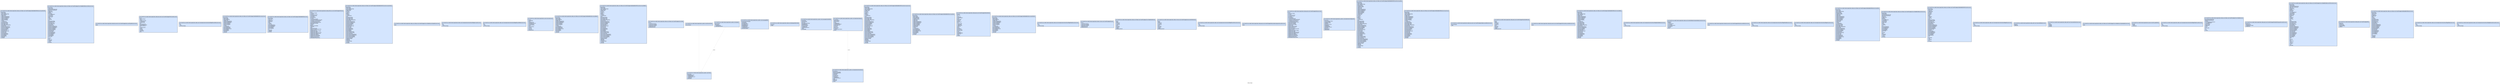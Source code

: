 digraph EntityGraph {
  compound=true;
    bgcolor="white"; 
    fontcolor="black"; fontname="Helvetica"; fontsize="10.0"; 
    ranksep="equally"; 
    label="Entity Graph"; 
    URL="http://tools.hibernate.org";
  edge [
        color="lightgrey", 
        fontcolor="black", 
        fontname="Helvetica", 
        fontsize="8.0",         
        labelangle=-25.0, 
        labeldistance=1.5
        ];
  node [
       fontcolor="black",
       fontname="Helvetica", 
       fontsize="10.0", 
       shape=record, 
       fillcolor="#D4E5FE", 
       style="solid,filled"];

  /* Node com.hack23.cia.model.internal.application.data.committee.impl.ViewRiksdagenVoteDataBallotPartySummaryMonthly */
  com_dot_hack23_dot_cia_dot_model_dot_internal_dot_application_dot_data_dot_committee_dot_impl_dot_ViewRiksdagenVoteDataBallotPartySummaryMonthly [ label = "{ com\.hack23\.cia\.model\.internal\.application\.data\.committee\.impl\.ViewRiksdagenVoteDataBallotPartySummaryMonthly| absentVotes\l abstainVotes\l approvedPercentage\l approvedTotal\l avgBornYear\l avgPercentageAbsent\l avgPercentageAbstain\l avgPercentageMale\l avgPercentageNo\l avgPercentageYes\l noVotes\l numberBallots\l partyAbsentVotes\l partyAbstainVotes\l partyAvgBornYear\l partyAvgPercentageMale\l partyNoVotes\l partyPercentageAbsent\l partyPercentageAbstain\l partyPercentageNo\l partyPercentageYes\l partyTotalVotes\l partyWonPercentage\l partyWonTotal\l partyYesVotes\l percentageAbsent\l percentageAbstain\l percentageNo\l percentageYes\l totalVotes\l yesVotes\l }", URL="com/hack23/cia/model/internal/application/data/committee/impl/ViewRiksdagenVoteDataBallotPartySummaryMonthly.html" ]
  /* Subclass edges for com.hack23.cia.model.internal.application.data.committee.impl.ViewRiksdagenVoteDataBallotPartySummaryMonthly */
  
  /* Property edges/nodes for com_dot_hack23_dot_cia_dot_model_dot_internal_dot_application_dot_data_dot_committee_dot_impl_dot_ViewRiksdagenVoteDataBallotPartySummaryMonthly */
     
     
     
     
     
     
     
     
     
     
     
     
     
     
     
     
     
     
     
     
     
     
     
     
     
     
     
     
     
     
     
  /* Node com.hack23.cia.model.internal.application.data.committee.impl.ViewRiksdagenCommitteeBallotDecisionPartySummary */
  com_dot_hack23_dot_cia_dot_model_dot_internal_dot_application_dot_data_dot_committee_dot_impl_dot_ViewRiksdagenCommitteeBallotDecisionPartySummary [ label = "{ com\.hack23\.cia\.model\.internal\.application\.data\.committee\.impl\.ViewRiksdagenCommitteeBallotDecisionPartySummary| absentVotes\l abstainVotes\l againstProposalNumber\l againstProposalParties\l approved\l avgBornYear\l ballotId\l ballotType\l committeeReport\l createdDate\l decisionType\l endNumber\l label\l noVotes\l noWinner\l org\l partyAbsentVotes\l partyAbstainVotes\l partyApproved\l partyAvgBornYear\l partyNoVotes\l partyNoWinner\l partyPercentageAbsent\l partyPercentageAbstain\l partyPercentageMale\l partyPercentageNo\l partyPercentageYes\l partyTotalVotes\l partyYesVotes\l percentageAbsent\l percentageAbstain\l percentageMale\l percentageNo\l percentageYes\l publicDate\l rm\l subTitle\l title\l totalVotes\l voteDate\l winner\l yesVotes\l }", URL="com/hack23/cia/model/internal/application/data/committee/impl/ViewRiksdagenCommitteeBallotDecisionPartySummary.html" ]
  /* Subclass edges for com.hack23.cia.model.internal.application.data.committee.impl.ViewRiksdagenCommitteeBallotDecisionPartySummary */
  
  /* Property edges/nodes for com_dot_hack23_dot_cia_dot_model_dot_internal_dot_application_dot_data_dot_committee_dot_impl_dot_ViewRiksdagenCommitteeBallotDecisionPartySummary */
     
     
     
     
     
     
     
     
     
     
     
     
     
     
     
     
     
     
     
     
     
     
     
     
     
     
     
     
     
     
     
     
     
     
     
     
     
     
     
     
     
     
  /* Node com.hack23.cia.model.internal.application.data.document.impl.ViewRiksdagenDocumentTypeDailySummary */
  com_dot_hack23_dot_cia_dot_model_dot_internal_dot_application_dot_data_dot_document_dot_impl_dot_ViewRiksdagenDocumentTypeDailySummary [ label = "{ com\.hack23\.cia\.model\.internal\.application\.data\.document\.impl\.ViewRiksdagenDocumentTypeDailySummary| total\l }", URL="com/hack23/cia/model/internal/application/data/document/impl/ViewRiksdagenDocumentTypeDailySummary.html" ]
  /* Subclass edges for com.hack23.cia.model.internal.application.data.document.impl.ViewRiksdagenDocumentTypeDailySummary */
  
  /* Property edges/nodes for com_dot_hack23_dot_cia_dot_model_dot_internal_dot_application_dot_data_dot_document_dot_impl_dot_ViewRiksdagenDocumentTypeDailySummary */
     
  /* Node com.hack23.cia.model.internal.application.data.document.impl.ViewRiksdagenPoliticianDocument */
  com_dot_hack23_dot_cia_dot_model_dot_internal_dot_application_dot_data_dot_document_dot_impl_dot_ViewRiksdagenPoliticianDocument [ label = "{ com\.hack23\.cia\.model\.internal\.application\.data\.document\.impl\.ViewRiksdagenPoliticianDocument| docId\l documentType\l label\l madePublicDate\l numberValue\l orderNumber\l org\l partyShortCode\l personReferenceId\l referenceName\l rm\l roleDescription\l status\l subTitle\l subType\l tempLabel\l title\l }", URL="com/hack23/cia/model/internal/application/data/document/impl/ViewRiksdagenPoliticianDocument.html" ]
  /* Subclass edges for com.hack23.cia.model.internal.application.data.document.impl.ViewRiksdagenPoliticianDocument */
  
  /* Property edges/nodes for com_dot_hack23_dot_cia_dot_model_dot_internal_dot_application_dot_data_dot_document_dot_impl_dot_ViewRiksdagenPoliticianDocument */
     
     
     
     
     
     
     
     
     
     
     
     
     
     
     
     
     
  /* Node com.hack23.cia.model.internal.application.data.impl.ViewApplicationActionEventPageElementDailySummary */
  com_dot_hack23_dot_cia_dot_model_dot_internal_dot_application_dot_data_dot_impl_dot_ViewApplicationActionEventPageElementDailySummary [ label = "{ com\.hack23\.cia\.model\.internal\.application\.data\.impl\.ViewApplicationActionEventPageElementDailySummary| hits\l rank\l rankPercentage\l }", URL="com/hack23/cia/model/internal/application/data/impl/ViewApplicationActionEventPageElementDailySummary.html" ]
  /* Subclass edges for com.hack23.cia.model.internal.application.data.impl.ViewApplicationActionEventPageElementDailySummary */
  
  /* Property edges/nodes for com_dot_hack23_dot_cia_dot_model_dot_internal_dot_application_dot_data_dot_impl_dot_ViewApplicationActionEventPageElementDailySummary */
     
     
     
  /* Node com.hack23.cia.model.internal.application.data.committee.impl.ViewRiksdagenVoteDataBallotSummaryAnnual */
  com_dot_hack23_dot_cia_dot_model_dot_internal_dot_application_dot_data_dot_committee_dot_impl_dot_ViewRiksdagenVoteDataBallotSummaryAnnual [ label = "{ com\.hack23\.cia\.model\.internal\.application\.data\.committee\.impl\.ViewRiksdagenVoteDataBallotSummaryAnnual| absentVotes\l abstainVotes\l approvedBallots\l avgBornYear\l avgPercentageAbsent\l avgPercentageAbstain\l avgPercentageMale\l avgPercentageNo\l avgPercentageYes\l noVotes\l numberBallots\l percentageAbsent\l percentageAbstain\l percentageApproved\l percentageNo\l percentageYes\l totalVotes\l yesVotes\l }", URL="com/hack23/cia/model/internal/application/data/committee/impl/ViewRiksdagenVoteDataBallotSummaryAnnual.html" ]
  /* Subclass edges for com.hack23.cia.model.internal.application.data.committee.impl.ViewRiksdagenVoteDataBallotSummaryAnnual */
  
  /* Property edges/nodes for com_dot_hack23_dot_cia_dot_model_dot_internal_dot_application_dot_data_dot_committee_dot_impl_dot_ViewRiksdagenVoteDataBallotSummaryAnnual */
     
     
     
     
     
     
     
     
     
     
     
     
     
     
     
     
     
     
  /* Node com.hack23.cia.model.internal.application.data.committee.impl.ViewRiksdagenVoteDataBallotSummary */
  com_dot_hack23_dot_cia_dot_model_dot_internal_dot_application_dot_data_dot_committee_dot_impl_dot_ViewRiksdagenVoteDataBallotSummary [ label = "{ com\.hack23\.cia\.model\.internal\.application\.data\.committee\.impl\.ViewRiksdagenVoteDataBallotSummary| absentVotes\l abstainVotes\l approved\l avgBornYear\l ballotType\l label\l noVotes\l noWinner\l percentageAbsent\l percentageAbstain\l percentageMale\l percentageNo\l percentageYes\l rm\l totalVotes\l voteDate\l yesVotes\l }", URL="com/hack23/cia/model/internal/application/data/committee/impl/ViewRiksdagenVoteDataBallotSummary.html" ]
  /* Subclass edges for com.hack23.cia.model.internal.application.data.committee.impl.ViewRiksdagenVoteDataBallotSummary */
  
  /* Property edges/nodes for com_dot_hack23_dot_cia_dot_model_dot_internal_dot_application_dot_data_dot_committee_dot_impl_dot_ViewRiksdagenVoteDataBallotSummary */
     
     
     
     
     
     
     
     
     
     
     
     
     
     
     
     
     
  /* Node com.hack23.cia.model.internal.application.data.politician.impl.ViewRiksdagenPolitician */
  com_dot_hack23_dot_cia_dot_model_dot_internal_dot_application_dot_data_dot_politician_dot_impl_dot_ViewRiksdagenPolitician [ label = "{ com\.hack23\.cia\.model\.internal\.application\.data\.politician\.impl\.ViewRiksdagenPolitician| active\l activeCommittee\l activeEu\l activeGovernment\l activeParliament\l activeParty\l activeSpeaker\l bornYear\l currentAssignments\l currentCommitteeAssignments\l currentMinistryAssignments\l currentPartyAssignments\l currentSpeakerAssignments\l firstAssignmentDate\l firstName\l gender\l lastAssignmentDate\l lastName\l party\l totalAssignments\l totalCommitteeAssignments\l totalDaysServed\l totalDaysServedCommittee\l totalDaysServedEu\l totalDaysServedGovernment\l totalDaysServedParliament\l totalDaysServedParty\l totalDaysServedSpeaker\l totalMinistryAssignments\l totalPartyAssignments\l totalSpeakerAssignments\l }", URL="com/hack23/cia/model/internal/application/data/politician/impl/ViewRiksdagenPolitician.html" ]
  /* Subclass edges for com.hack23.cia.model.internal.application.data.politician.impl.ViewRiksdagenPolitician */
  
  /* Property edges/nodes for com_dot_hack23_dot_cia_dot_model_dot_internal_dot_application_dot_data_dot_politician_dot_impl_dot_ViewRiksdagenPolitician */
     
     
     
     
     
     
     
     
     
     
     
     
     
     
     
     
     
     
     
     
     
     
     
     
     
     
     
     
     
     
     
  /* Node com.hack23.cia.model.internal.application.data.committee.impl.ViewRiksdagenVoteDataBallotPoliticianSummaryMonthly */
  com_dot_hack23_dot_cia_dot_model_dot_internal_dot_application_dot_data_dot_committee_dot_impl_dot_ViewRiksdagenVoteDataBallotPoliticianSummaryMonthly [ label = "{ com\.hack23\.cia\.model\.internal\.application\.data\.committee\.impl\.ViewRiksdagenVoteDataBallotPoliticianSummaryMonthly| absentVotes\l abstainVotes\l approvedPercentage\l approvedTotal\l avgBornYear\l bornYear\l firstName\l gender\l lastName\l noVotes\l numberBallots\l party\l partyAbsentVotes\l partyAbstainVotes\l partyAvgBornYear\l partyAvgPercentageMale\l partyNoVotes\l partyPercentageAbsent\l partyPercentageAbstain\l partyPercentageNo\l partyPercentageYes\l partyTotalVotes\l partyWonPercentage\l partyWonTotal\l partyYesVotes\l percentageAbsent\l percentageAbstain\l percentageNo\l percentageYes\l politicianAbsentVotes\l politicianAbstainVotes\l politicianNoVotes\l politicianPercentageAbsent\l politicianPercentageAbstain\l politicianPercentageNo\l politicianPercentageYes\l politicianYesVotes\l rebelPercentage\l rebelTotal\l totalVotes\l wonPercentage\l wonTotal\l yesVotes\l }", URL="com/hack23/cia/model/internal/application/data/committee/impl/ViewRiksdagenVoteDataBallotPoliticianSummaryMonthly.html" ]
  /* Subclass edges for com.hack23.cia.model.internal.application.data.committee.impl.ViewRiksdagenVoteDataBallotPoliticianSummaryMonthly */
  
  /* Property edges/nodes for com_dot_hack23_dot_cia_dot_model_dot_internal_dot_application_dot_data_dot_committee_dot_impl_dot_ViewRiksdagenVoteDataBallotPoliticianSummaryMonthly */
     
     
     
     
     
     
     
     
     
     
     
     
     
     
     
     
     
     
     
     
     
     
     
     
     
     
     
     
     
     
     
     
     
     
     
     
     
     
     
     
     
     
     
  /* Node com.hack23.cia.model.internal.application.data.committee.impl.ViewRiksdagenCommitteeDecisionTypeDailySummary */
  com_dot_hack23_dot_cia_dot_model_dot_internal_dot_application_dot_data_dot_committee_dot_impl_dot_ViewRiksdagenCommitteeDecisionTypeDailySummary [ label = "{ com\.hack23\.cia\.model\.internal\.application\.data\.committee\.impl\.ViewRiksdagenCommitteeDecisionTypeDailySummary| total\l }", URL="com/hack23/cia/model/internal/application/data/committee/impl/ViewRiksdagenCommitteeDecisionTypeDailySummary.html" ]
  /* Subclass edges for com.hack23.cia.model.internal.application.data.committee.impl.ViewRiksdagenCommitteeDecisionTypeDailySummary */
  
  /* Property edges/nodes for com_dot_hack23_dot_cia_dot_model_dot_internal_dot_application_dot_data_dot_committee_dot_impl_dot_ViewRiksdagenCommitteeDecisionTypeDailySummary */
     
  /* Node com.hack23.cia.model.internal.application.data.impl.ViewApplicationActionEventPageAnnualSummary */
  com_dot_hack23_dot_cia_dot_model_dot_internal_dot_application_dot_data_dot_impl_dot_ViewApplicationActionEventPageAnnualSummary [ label = "{ com\.hack23\.cia\.model\.internal\.application\.data\.impl\.ViewApplicationActionEventPageAnnualSummary| hits\l rank\l rankPercentage\l }", URL="com/hack23/cia/model/internal/application/data/impl/ViewApplicationActionEventPageAnnualSummary.html" ]
  /* Subclass edges for com.hack23.cia.model.internal.application.data.impl.ViewApplicationActionEventPageAnnualSummary */
  
  /* Property edges/nodes for com_dot_hack23_dot_cia_dot_model_dot_internal_dot_application_dot_data_dot_impl_dot_ViewApplicationActionEventPageAnnualSummary */
     
     
     
  /* Node com.hack23.cia.model.internal.application.data.impl.ViewApplicationActionEventPageElementWeeklySummary */
  com_dot_hack23_dot_cia_dot_model_dot_internal_dot_application_dot_data_dot_impl_dot_ViewApplicationActionEventPageElementWeeklySummary [ label = "{ com\.hack23\.cia\.model\.internal\.application\.data\.impl\.ViewApplicationActionEventPageElementWeeklySummary| hits\l rank\l rankPercentage\l }", URL="com/hack23/cia/model/internal/application/data/impl/ViewApplicationActionEventPageElementWeeklySummary.html" ]
  /* Subclass edges for com.hack23.cia.model.internal.application.data.impl.ViewApplicationActionEventPageElementWeeklySummary */
  
  /* Property edges/nodes for com_dot_hack23_dot_cia_dot_model_dot_internal_dot_application_dot_data_dot_impl_dot_ViewApplicationActionEventPageElementWeeklySummary */
     
     
     
  /* Node com.hack23.cia.model.internal.application.user.impl.UserAccount */
  com_dot_hack23_dot_cia_dot_model_dot_internal_dot_application_dot_user_dot_impl_dot_UserAccount [ label = "{ com\.hack23\.cia\.model\.internal\.application\.user\.impl\.UserAccount| country\l createdDate\l email\l modelObjectId\l modelObjectVersion\l numberOfVisits\l userEmailStatus\l userId\l userLockStatus\l userRole\l userType\l username\l userpassword\l }", URL="com/hack23/cia/model/internal/application/user/impl/UserAccount.html" ]
  /* Subclass edges for com.hack23.cia.model.internal.application.user.impl.UserAccount */
  
  /* Property edges/nodes for com_dot_hack23_dot_cia_dot_model_dot_internal_dot_application_dot_user_dot_impl_dot_UserAccount */
     
     
     
     
     
     
     
     
     
     
     
     
     
     
  /* Node com.hack23.cia.model.internal.application.data.committee.impl.ViewRiksdagenVoteDataBallotSummaryWeekly */
  com_dot_hack23_dot_cia_dot_model_dot_internal_dot_application_dot_data_dot_committee_dot_impl_dot_ViewRiksdagenVoteDataBallotSummaryWeekly [ label = "{ com\.hack23\.cia\.model\.internal\.application\.data\.committee\.impl\.ViewRiksdagenVoteDataBallotSummaryWeekly| absentVotes\l abstainVotes\l approvedBallots\l avgBornYear\l avgPercentageAbsent\l avgPercentageAbstain\l avgPercentageMale\l avgPercentageNo\l avgPercentageYes\l noVotes\l numberBallots\l percentageAbsent\l percentageAbstain\l percentageApproved\l percentageNo\l percentageYes\l totalVotes\l yesVotes\l }", URL="com/hack23/cia/model/internal/application/data/committee/impl/ViewRiksdagenVoteDataBallotSummaryWeekly.html" ]
  /* Subclass edges for com.hack23.cia.model.internal.application.data.committee.impl.ViewRiksdagenVoteDataBallotSummaryWeekly */
  
  /* Property edges/nodes for com_dot_hack23_dot_cia_dot_model_dot_internal_dot_application_dot_data_dot_committee_dot_impl_dot_ViewRiksdagenVoteDataBallotSummaryWeekly */
     
     
     
     
     
     
     
     
     
     
     
     
     
     
     
     
     
     
  /* Node com.hack23.cia.model.internal.application.data.committee.impl.ViewRiksdagenVoteDataBallotPoliticianSummaryWeekly */
  com_dot_hack23_dot_cia_dot_model_dot_internal_dot_application_dot_data_dot_committee_dot_impl_dot_ViewRiksdagenVoteDataBallotPoliticianSummaryWeekly [ label = "{ com\.hack23\.cia\.model\.internal\.application\.data\.committee\.impl\.ViewRiksdagenVoteDataBallotPoliticianSummaryWeekly| absentVotes\l abstainVotes\l approvedPercentage\l approvedTotal\l avgBornYear\l bornYear\l firstName\l gender\l lastName\l noVotes\l numberBallots\l party\l partyAbsentVotes\l partyAbstainVotes\l partyAvgBornYear\l partyAvgPercentageMale\l partyNoVotes\l partyPercentageAbsent\l partyPercentageAbstain\l partyPercentageNo\l partyPercentageYes\l partyTotalVotes\l partyWonPercentage\l partyWonTotal\l partyYesVotes\l percentageAbsent\l percentageAbstain\l percentageNo\l percentageYes\l politicianAbsentVotes\l politicianAbstainVotes\l politicianNoVotes\l politicianPercentageAbsent\l politicianPercentageAbstain\l politicianPercentageNo\l politicianPercentageYes\l politicianYesVotes\l rebelPercentage\l rebelTotal\l totalVotes\l wonPercentage\l wonTotal\l yesVotes\l }", URL="com/hack23/cia/model/internal/application/data/committee/impl/ViewRiksdagenVoteDataBallotPoliticianSummaryWeekly.html" ]
  /* Subclass edges for com.hack23.cia.model.internal.application.data.committee.impl.ViewRiksdagenVoteDataBallotPoliticianSummaryWeekly */
  
  /* Property edges/nodes for com_dot_hack23_dot_cia_dot_model_dot_internal_dot_application_dot_data_dot_committee_dot_impl_dot_ViewRiksdagenVoteDataBallotPoliticianSummaryWeekly */
     
     
     
     
     
     
     
     
     
     
     
     
     
     
     
     
     
     
     
     
     
     
     
     
     
     
     
     
     
     
     
     
     
     
     
     
     
     
     
     
     
     
     
  /* Node com.hack23.cia.model.internal.application.data.committee.impl.ViewRiksdagenCommittee */
  com_dot_hack23_dot_cia_dot_model_dot_internal_dot_application_dot_data_dot_committee_dot_impl_dot_ViewRiksdagenCommittee [ label = "{ com\.hack23\.cia\.model\.internal\.application\.data\.committee\.impl\.ViewRiksdagenCommittee| active\l currentMemberSize\l firstAssignmentDate\l lastAssignmentDate\l totalAssignments\l totalDaysServed\l }", URL="com/hack23/cia/model/internal/application/data/committee/impl/ViewRiksdagenCommittee.html" ]
  /* Subclass edges for com.hack23.cia.model.internal.application.data.committee.impl.ViewRiksdagenCommittee */
  
  /* Property edges/nodes for com_dot_hack23_dot_cia_dot_model_dot_internal_dot_application_dot_data_dot_committee_dot_impl_dot_ViewRiksdagenCommittee */
     
     
     
     
     
     
  /* Node com.hack23.cia.model.internal.application.system.impl.DomainPortal */
  com_dot_hack23_dot_cia_dot_model_dot_internal_dot_application_dot_system_dot_impl_dot_DomainPortal [ label = "{ com\.hack23\.cia\.model\.internal\.application\.system\.impl\.DomainPortal| domainName\l }", URL="com/hack23/cia/model/internal/application/system/impl/DomainPortal.html" ]
  /* Subclass edges for com.hack23.cia.model.internal.application.system.impl.DomainPortal */
  
  /* Property edges/nodes for com_dot_hack23_dot_cia_dot_model_dot_internal_dot_application_dot_system_dot_impl_dot_DomainPortal */
     
  /* Node com.hack23.cia.model.internal.application.system.impl.LanguageData */
  com_dot_hack23_dot_cia_dot_model_dot_internal_dot_application_dot_system_dot_impl_dot_LanguageData [ label = "{ com\.hack23\.cia\.model\.internal\.application\.system\.impl\.LanguageData| autoTranslationEnabled\l createdDate\l languageCode\l languageEnabled\l languageName\l lastModifiedDate\l modelObjectId\l modelObjectVersion\l translationStatus\l }", URL="com/hack23/cia/model/internal/application/system/impl/LanguageData.html" ]
  /* Subclass edges for com.hack23.cia.model.internal.application.system.impl.LanguageData */
  
  /* Property edges/nodes for com_dot_hack23_dot_cia_dot_model_dot_internal_dot_application_dot_system_dot_impl_dot_LanguageData */
     
     
     
     
     
     
     
     
     
  /* Node com.hack23.cia.model.internal.application.data.impl.DataAgentWorkOrder */
  com_dot_hack23_dot_cia_dot_model_dot_internal_dot_application_dot_data_dot_impl_dot_DataAgentWorkOrder [ label = "{ com\.hack23\.cia\.model\.internal\.application\.data\.impl\.DataAgentWorkOrder| operation\l target\l }", URL="com/hack23/cia/model/internal/application/data/impl/DataAgentWorkOrder.html" ]
  /* Subclass edges for com.hack23.cia.model.internal.application.data.impl.DataAgentWorkOrder */
  
  /* Property edges/nodes for com_dot_hack23_dot_cia_dot_model_dot_internal_dot_application_dot_data_dot_impl_dot_DataAgentWorkOrder */
     
     
  /* Node com.hack23.cia.model.internal.application.system.impl.LanguageContentData */
  com_dot_hack23_dot_cia_dot_model_dot_internal_dot_application_dot_system_dot_impl_dot_LanguageContentData [ label = "{ com\.hack23\.cia\.model\.internal\.application\.system\.impl\.LanguageContentData| createdDate\l fromLanguage\l keyGroup\l languageContentType\l languageValue\l lastModifiedDate\l locationContext\l modelObjectId\l modelObjectVersion\l refKey\l toLanguage\l }", URL="com/hack23/cia/model/internal/application/system/impl/LanguageContentData.html" ]
  /* Subclass edges for com.hack23.cia.model.internal.application.system.impl.LanguageContentData */
  
  /* Property edges/nodes for com_dot_hack23_dot_cia_dot_model_dot_internal_dot_application_dot_system_dot_impl_dot_LanguageContentData */
     
     
     
     
     
     
     
     
     
     
     
  /* Node com.hack23.cia.model.internal.application.system.impl.ApplicationActionEvent */
  com_dot_hack23_dot_cia_dot_model_dot_internal_dot_application_dot_system_dot_impl_dot_ApplicationActionEvent [ label = "{ com\.hack23\.cia\.model\.internal\.application\.system\.impl\.ApplicationActionEvent| actionName\l applicationMessage\l applicationOperation\l createdDate\l elementId\l errorMessage\l eventGroup\l modelObjectId\l modelObjectVersion\l page\l pageMode\l sessionId\l userId\l }", URL="com/hack23/cia/model/internal/application/system/impl/ApplicationActionEvent.html" ]
  /* Subclass edges for com.hack23.cia.model.internal.application.system.impl.ApplicationActionEvent */
  
  /* Property edges/nodes for com_dot_hack23_dot_cia_dot_model_dot_internal_dot_application_dot_system_dot_impl_dot_ApplicationActionEvent */
     
     
     
     
     
     
     
     
     
     
     
     
     
  /* Node com.hack23.cia.model.internal.application.data.committee.impl.ViewRiksdagenVoteDataBallotPoliticianSummaryAnnual */
  com_dot_hack23_dot_cia_dot_model_dot_internal_dot_application_dot_data_dot_committee_dot_impl_dot_ViewRiksdagenVoteDataBallotPoliticianSummaryAnnual [ label = "{ com\.hack23\.cia\.model\.internal\.application\.data\.committee\.impl\.ViewRiksdagenVoteDataBallotPoliticianSummaryAnnual| absentVotes\l abstainVotes\l approvedPercentage\l approvedTotal\l avgBornYear\l bornYear\l firstName\l gender\l lastName\l noVotes\l numberBallots\l party\l partyAbsentVotes\l partyAbstainVotes\l partyAvgBornYear\l partyAvgPercentageMale\l partyNoVotes\l partyPercentageAbsent\l partyPercentageAbstain\l partyPercentageNo\l partyPercentageYes\l partyTotalVotes\l partyWonPercentage\l partyWonTotal\l partyYesVotes\l percentageAbsent\l percentageAbstain\l percentageNo\l percentageYes\l politicianAbsentVotes\l politicianAbstainVotes\l politicianNoVotes\l politicianPercentageAbsent\l politicianPercentageAbstain\l politicianPercentageNo\l politicianPercentageYes\l politicianYesVotes\l rebelPercentage\l rebelTotal\l totalVotes\l wonPercentage\l wonTotal\l yesVotes\l }", URL="com/hack23/cia/model/internal/application/data/committee/impl/ViewRiksdagenVoteDataBallotPoliticianSummaryAnnual.html" ]
  /* Subclass edges for com.hack23.cia.model.internal.application.data.committee.impl.ViewRiksdagenVoteDataBallotPoliticianSummaryAnnual */
  
  /* Property edges/nodes for com_dot_hack23_dot_cia_dot_model_dot_internal_dot_application_dot_data_dot_committee_dot_impl_dot_ViewRiksdagenVoteDataBallotPoliticianSummaryAnnual */
     
     
     
     
     
     
     
     
     
     
     
     
     
     
     
     
     
     
     
     
     
     
     
     
     
     
     
     
     
     
     
     
     
     
     
     
     
     
     
     
     
     
     
  /* Node com.hack23.cia.model.internal.application.data.committee.impl.ViewRiksdagenVoteDataBallotSummaryDaily */
  com_dot_hack23_dot_cia_dot_model_dot_internal_dot_application_dot_data_dot_committee_dot_impl_dot_ViewRiksdagenVoteDataBallotSummaryDaily [ label = "{ com\.hack23\.cia\.model\.internal\.application\.data\.committee\.impl\.ViewRiksdagenVoteDataBallotSummaryDaily| absentVotes\l abstainVotes\l approvedBallots\l avgAbsentVotes\l avgAbstainVotes\l avgBornYear\l avgNoVotes\l avgPercentageAbsent\l avgPercentageAbstain\l avgPercentageMale\l avgPercentageNo\l avgPercentageYes\l avgTotalVotes\l avgYesVotes\l noVotes\l numberBallots\l percentageAbsent\l percentageAbstain\l percentageApproved\l percentageNo\l percentageYes\l totalVotes\l yesVotes\l }", URL="com/hack23/cia/model/internal/application/data/committee/impl/ViewRiksdagenVoteDataBallotSummaryDaily.html" ]
  /* Subclass edges for com.hack23.cia.model.internal.application.data.committee.impl.ViewRiksdagenVoteDataBallotSummaryDaily */
  
  /* Property edges/nodes for com_dot_hack23_dot_cia_dot_model_dot_internal_dot_application_dot_data_dot_committee_dot_impl_dot_ViewRiksdagenVoteDataBallotSummaryDaily */
     
     
     
     
     
     
     
     
     
     
     
     
     
     
     
     
     
     
     
     
     
     
     
  /* Node com.hack23.cia.model.internal.application.data.party.impl.ViewRiksdagenPartyMember */
  com_dot_hack23_dot_cia_dot_model_dot_internal_dot_application_dot_data_dot_party_dot_impl_dot_ViewRiksdagenPartyMember [ label = "{ com\.hack23\.cia\.model\.internal\.application\.data\.party\.impl\.ViewRiksdagenPartyMember| address\l bornYear\l city\l coAddress\l electionRegion\l email\l faxNumber\l firstName\l gender\l hangarGuid\l hjid\l imageUrl192\l imageUrl80\l imageUrlMax\l lastName\l party\l partyId\l partyName\l personUrlXml\l phoneNumber\l place\l postCode\l registeredDate\l shortCode\l status\l website\l }", URL="com/hack23/cia/model/internal/application/data/party/impl/ViewRiksdagenPartyMember.html" ]
  /* Subclass edges for com.hack23.cia.model.internal.application.data.party.impl.ViewRiksdagenPartyMember */
  
  /* Property edges/nodes for com_dot_hack23_dot_cia_dot_model_dot_internal_dot_application_dot_data_dot_party_dot_impl_dot_ViewRiksdagenPartyMember */
     
     
     
     
     
     
     
     
     
     
     
     
     
     
     
     
     
     
     
     
     
     
     
     
     
     
  /* Node com.hack23.cia.model.internal.application.data.committee.impl.ViewRiksdagenVoteDataBallotSummaryMonthly */
  com_dot_hack23_dot_cia_dot_model_dot_internal_dot_application_dot_data_dot_committee_dot_impl_dot_ViewRiksdagenVoteDataBallotSummaryMonthly [ label = "{ com\.hack23\.cia\.model\.internal\.application\.data\.committee\.impl\.ViewRiksdagenVoteDataBallotSummaryMonthly| absentVotes\l abstainVotes\l approvedBallots\l avgBornYear\l avgPercentageAbsent\l avgPercentageAbstain\l avgPercentageMale\l avgPercentageNo\l avgPercentageYes\l noVotes\l numberBallots\l percentageAbsent\l percentageAbstain\l percentageApproved\l percentageNo\l percentageYes\l totalVotes\l yesVotes\l }", URL="com/hack23/cia/model/internal/application/data/committee/impl/ViewRiksdagenVoteDataBallotSummaryMonthly.html" ]
  /* Subclass edges for com.hack23.cia.model.internal.application.data.committee.impl.ViewRiksdagenVoteDataBallotSummaryMonthly */
  
  /* Property edges/nodes for com_dot_hack23_dot_cia_dot_model_dot_internal_dot_application_dot_data_dot_committee_dot_impl_dot_ViewRiksdagenVoteDataBallotSummaryMonthly */
     
     
     
     
     
     
     
     
     
     
     
     
     
     
     
     
     
     
  /* Node com.hack23.cia.model.internal.application.data.impl.ViewApplicationActionEventPageModeHourlySummary */
  com_dot_hack23_dot_cia_dot_model_dot_internal_dot_application_dot_data_dot_impl_dot_ViewApplicationActionEventPageModeHourlySummary [ label = "{ com\.hack23\.cia\.model\.internal\.application\.data\.impl\.ViewApplicationActionEventPageModeHourlySummary| hits\l rank\l rankPercentage\l }", URL="com/hack23/cia/model/internal/application/data/impl/ViewApplicationActionEventPageModeHourlySummary.html" ]
  /* Subclass edges for com.hack23.cia.model.internal.application.data.impl.ViewApplicationActionEventPageModeHourlySummary */
  
  /* Property edges/nodes for com_dot_hack23_dot_cia_dot_model_dot_internal_dot_application_dot_data_dot_impl_dot_ViewApplicationActionEventPageModeHourlySummary */
     
     
     
  /* Node com.hack23.cia.model.internal.application.data.ministry.impl.ViewRiksdagenMinistry */
  com_dot_hack23_dot_cia_dot_model_dot_internal_dot_application_dot_data_dot_ministry_dot_impl_dot_ViewRiksdagenMinistry [ label = "{ com\.hack23\.cia\.model\.internal\.application\.data\.ministry\.impl\.ViewRiksdagenMinistry| active\l currentMemberSize\l firstAssignmentDate\l lastAssignmentDate\l totalAssignments\l totalDaysServed\l }", URL="com/hack23/cia/model/internal/application/data/ministry/impl/ViewRiksdagenMinistry.html" ]
  /* Subclass edges for com.hack23.cia.model.internal.application.data.ministry.impl.ViewRiksdagenMinistry */
  
  /* Property edges/nodes for com_dot_hack23_dot_cia_dot_model_dot_internal_dot_application_dot_data_dot_ministry_dot_impl_dot_ViewRiksdagenMinistry */
     
     
     
     
     
     
  /* Node com.hack23.cia.model.internal.application.system.impl.Agency */
  com_dot_hack23_dot_cia_dot_model_dot_internal_dot_application_dot_system_dot_impl_dot_Agency [ label = "{ com\.hack23\.cia\.model\.internal\.application\.system\.impl\.Agency| agencyName\l description\l modelObjectId\l modelObjectVersion\l }", URL="com/hack23/cia/model/internal/application/system/impl/Agency.html" ]
  /* Subclass edges for com.hack23.cia.model.internal.application.system.impl.Agency */
  
  /* Property edges/nodes for com_dot_hack23_dot_cia_dot_model_dot_internal_dot_application_dot_system_dot_impl_dot_Agency */
     
     
     
     
     com_dot_hack23_dot_cia_dot_model_dot_internal_dot_application_dot_system_dot_impl_dot_Agency -> com_dot_hack23_dot_cia_dot_model_dot_internal_dot_application_dot_system_dot_impl_dot_Portal [ 
        label="portals" 
        ]
     
  /* Node com.hack23.cia.model.internal.application.data.committee.impl.ViewRiksdagenCommitteeRoleMember */
  com_dot_hack23_dot_cia_dot_model_dot_internal_dot_application_dot_data_dot_committee_dot_impl_dot_ViewRiksdagenCommitteeRoleMember [ label = "{ com\.hack23\.cia\.model\.internal\.application\.data\.committee\.impl\.ViewRiksdagenCommitteeRoleMember| active\l detail\l firstName\l fromDate\l lastName\l party\l personId\l roleCode\l toDate\l totalDaysServed\l }", URL="com/hack23/cia/model/internal/application/data/committee/impl/ViewRiksdagenCommitteeRoleMember.html" ]
  /* Subclass edges for com.hack23.cia.model.internal.application.data.committee.impl.ViewRiksdagenCommitteeRoleMember */
  
  /* Property edges/nodes for com_dot_hack23_dot_cia_dot_model_dot_internal_dot_application_dot_data_dot_committee_dot_impl_dot_ViewRiksdagenCommitteeRoleMember */
     
     
     
     
     
     
     
     
     
     
  /* Node com.hack23.cia.model.internal.application.data.ministry.impl.ViewRiksdagenGovermentRoleMember */
  com_dot_hack23_dot_cia_dot_model_dot_internal_dot_application_dot_data_dot_ministry_dot_impl_dot_ViewRiksdagenGovermentRoleMember [ label = "{ com\.hack23\.cia\.model\.internal\.application\.data\.ministry\.impl\.ViewRiksdagenGovermentRoleMember| active\l detail\l firstName\l fromDate\l lastName\l party\l personId\l roleCode\l toDate\l totalDaysServed\l }", URL="com/hack23/cia/model/internal/application/data/ministry/impl/ViewRiksdagenGovermentRoleMember.html" ]
  /* Subclass edges for com.hack23.cia.model.internal.application.data.ministry.impl.ViewRiksdagenGovermentRoleMember */
  
  /* Property edges/nodes for com_dot_hack23_dot_cia_dot_model_dot_internal_dot_application_dot_data_dot_ministry_dot_impl_dot_ViewRiksdagenGovermentRoleMember */
     
     
     
     
     
     
     
     
     
     
  /* Node com.hack23.cia.model.internal.application.data.impl.ViewApplicationActionEventPageElementHourlySummary */
  com_dot_hack23_dot_cia_dot_model_dot_internal_dot_application_dot_data_dot_impl_dot_ViewApplicationActionEventPageElementHourlySummary [ label = "{ com\.hack23\.cia\.model\.internal\.application\.data\.impl\.ViewApplicationActionEventPageElementHourlySummary| hits\l rank\l rankPercentage\l }", URL="com/hack23/cia/model/internal/application/data/impl/ViewApplicationActionEventPageElementHourlySummary.html" ]
  /* Subclass edges for com.hack23.cia.model.internal.application.data.impl.ViewApplicationActionEventPageElementHourlySummary */
  
  /* Property edges/nodes for com_dot_hack23_dot_cia_dot_model_dot_internal_dot_application_dot_data_dot_impl_dot_ViewApplicationActionEventPageElementHourlySummary */
     
     
     
  /* Node com.hack23.cia.model.internal.application.data.party.impl.ViewRiksdagenPartyCoalationAgainstAnnualSummary */
  com_dot_hack23_dot_cia_dot_model_dot_internal_dot_application_dot_data_dot_party_dot_impl_dot_ViewRiksdagenPartyCoalationAgainstAnnualSummary [ label = "{ com\.hack23\.cia\.model\.internal\.application\.data\.party\.impl\.ViewRiksdagenPartyCoalationAgainstAnnualSummary| total\l }", URL="com/hack23/cia/model/internal/application/data/party/impl/ViewRiksdagenPartyCoalationAgainstAnnualSummary.html" ]
  /* Subclass edges for com.hack23.cia.model.internal.application.data.party.impl.ViewRiksdagenPartyCoalationAgainstAnnualSummary */
  
  /* Property edges/nodes for com_dot_hack23_dot_cia_dot_model_dot_internal_dot_application_dot_data_dot_party_dot_impl_dot_ViewRiksdagenPartyCoalationAgainstAnnualSummary */
     
  /* Node com.hack23.cia.model.internal.application.system.impl.Portal */
  com_dot_hack23_dot_cia_dot_model_dot_internal_dot_application_dot_system_dot_impl_dot_Portal [ label = "{ com\.hack23\.cia\.model\.internal\.application\.system\.impl\.Portal| description\l googleMapApiKey\l modelObjectId\l modelObjectVersion\l portalName\l portalType\l }", URL="com/hack23/cia/model/internal/application/system/impl/Portal.html" ]
  /* Subclass edges for com.hack23.cia.model.internal.application.system.impl.Portal */
     com_dot_hack23_dot_cia_dot_model_dot_internal_dot_application_dot_system_dot_impl_dot_DomainPortal -> com_dot_hack23_dot_cia_dot_model_dot_internal_dot_application_dot_system_dot_impl_dot_Portal  [ weight="10", arrowhead="onormal"  ]
  
  /* Property edges/nodes for com_dot_hack23_dot_cia_dot_model_dot_internal_dot_application_dot_system_dot_impl_dot_Portal */
     
     
     
     
     
     
  /* Node com.hack23.cia.model.internal.application.data.party.impl.ViewRiksdagenPartySummary */
  com_dot_hack23_dot_cia_dot_model_dot_internal_dot_application_dot_data_dot_party_dot_impl_dot_ViewRiksdagenPartySummary [ label = "{ com\.hack23\.cia\.model\.internal\.application\.data\.party\.impl\.ViewRiksdagenPartySummary| active\l activeCommittee\l activeEu\l activeGovernment\l activeParliament\l activeParty\l activeSpeaker\l currentAssignments\l currentCommitteeAssignments\l currentMinistryAssignments\l currentPartyAssignments\l currentSpeakerAssignments\l firstAssignmentDate\l lastAssignmentDate\l totalActiveCommittee\l totalActiveEu\l totalActiveGovernment\l totalActiveParliament\l totalAssignments\l totalCommitteeAssignments\l totalDaysServed\l totalDaysServedCommittee\l totalDaysServedEu\l totalDaysServedGovernment\l totalDaysServedParliament\l totalDaysServedParty\l totalDaysServedSpeaker\l totalMinistryAssignments\l totalPartyAssignments\l totalSpeakerAssignments\l }", URL="com/hack23/cia/model/internal/application/data/party/impl/ViewRiksdagenPartySummary.html" ]
  /* Subclass edges for com.hack23.cia.model.internal.application.data.party.impl.ViewRiksdagenPartySummary */
  
  /* Property edges/nodes for com_dot_hack23_dot_cia_dot_model_dot_internal_dot_application_dot_data_dot_party_dot_impl_dot_ViewRiksdagenPartySummary */
     
     
     
     
     
     
     
     
     
     
     
     
     
     
     
     
     
     
     
     
     
     
     
     
     
     
     
     
     
     
  /* Node com.hack23.cia.model.internal.application.system.impl.ApplicationConfiguration */
  com_dot_hack23_dot_cia_dot_model_dot_internal_dot_application_dot_system_dot_impl_dot_ApplicationConfiguration [ label = "{ com\.hack23\.cia\.model\.internal\.application\.system\.impl\.ApplicationConfiguration| component\l componentDescription\l componentTitle\l configDescription\l configTitle\l configurationGroup\l createdDate\l modelObjectId\l modelObjectVersion\l propertyId\l propertyValue\l updatedDate\l }", URL="com/hack23/cia/model/internal/application/system/impl/ApplicationConfiguration.html" ]
  /* Subclass edges for com.hack23.cia.model.internal.application.system.impl.ApplicationConfiguration */
  
  /* Property edges/nodes for com_dot_hack23_dot_cia_dot_model_dot_internal_dot_application_dot_system_dot_impl_dot_ApplicationConfiguration */
     
     
     
     
     
     
     
     
     
     
     
     
  /* Node com.hack23.cia.model.internal.application.data.committee.impl.ViewRiksdagenVoteDataBallotPoliticianSummaryDaily */
  com_dot_hack23_dot_cia_dot_model_dot_internal_dot_application_dot_data_dot_committee_dot_impl_dot_ViewRiksdagenVoteDataBallotPoliticianSummaryDaily [ label = "{ com\.hack23\.cia\.model\.internal\.application\.data\.committee\.impl\.ViewRiksdagenVoteDataBallotPoliticianSummaryDaily| absentVotes\l abstainVotes\l approvedPercentage\l approvedTotal\l avgAbsentVotes\l avgAbstainVotes\l avgBornYear\l avgNoVotes\l avgPercentageAbsent\l avgPercentageAbstain\l avgPercentageMale\l avgPercentageNo\l avgPercentageYes\l avgTotalVotes\l avgYesVotes\l bornYear\l firstName\l gender\l lastName\l noVotes\l numberBallots\l party\l partyAbsentVotes\l partyAbstainVotes\l partyAvgBornYear\l partyAvgPercentageMale\l partyNoVotes\l partyPercentageAbsent\l partyPercentageAbstain\l partyPercentageNo\l partyPercentageYes\l partyTotalVotes\l partyWonPercentage\l partyWonTotal\l partyYesVotes\l percentageAbsent\l percentageAbstain\l percentageApproved\l percentageNo\l percentageYes\l politicianAbsentVotes\l politicianAbstainVotes\l politicianNoVotes\l politicianPercentageAbsent\l politicianPercentageAbstain\l politicianPercentageNo\l politicianPercentageYes\l politicianYesVotes\l rebelPercentage\l rebelTotal\l totalVotes\l wonPercentage\l wonTotal\l yesVotes\l }", URL="com/hack23/cia/model/internal/application/data/committee/impl/ViewRiksdagenVoteDataBallotPoliticianSummaryDaily.html" ]
  /* Subclass edges for com.hack23.cia.model.internal.application.data.committee.impl.ViewRiksdagenVoteDataBallotPoliticianSummaryDaily */
  
  /* Property edges/nodes for com_dot_hack23_dot_cia_dot_model_dot_internal_dot_application_dot_data_dot_committee_dot_impl_dot_ViewRiksdagenVoteDataBallotPoliticianSummaryDaily */
     
     
     
     
     
     
     
     
     
     
     
     
     
     
     
     
     
     
     
     
     
     
     
     
     
     
     
     
     
     
     
     
     
     
     
     
     
     
     
     
     
     
     
     
     
     
     
     
     
     
     
     
     
     
  /* Node com.hack23.cia.model.internal.application.data.committee.impl.ViewRiksdagenVoteDataBallotPartySummaryAnnual */
  com_dot_hack23_dot_cia_dot_model_dot_internal_dot_application_dot_data_dot_committee_dot_impl_dot_ViewRiksdagenVoteDataBallotPartySummaryAnnual [ label = "{ com\.hack23\.cia\.model\.internal\.application\.data\.committee\.impl\.ViewRiksdagenVoteDataBallotPartySummaryAnnual| absentVotes\l abstainVotes\l approvedPercentage\l approvedTotal\l avgBornYear\l avgPercentageAbsent\l avgPercentageAbstain\l avgPercentageMale\l avgPercentageNo\l avgPercentageYes\l noVotes\l numberBallots\l partyAbsentVotes\l partyAbstainVotes\l partyAvgBornYear\l partyAvgPercentageMale\l partyNoVotes\l partyPercentageAbsent\l partyPercentageAbstain\l partyPercentageNo\l partyPercentageYes\l partyTotalVotes\l partyWonPercentage\l partyWonTotal\l partyYesVotes\l percentageAbsent\l percentageAbstain\l percentageNo\l percentageYes\l totalVotes\l yesVotes\l }", URL="com/hack23/cia/model/internal/application/data/committee/impl/ViewRiksdagenVoteDataBallotPartySummaryAnnual.html" ]
  /* Subclass edges for com.hack23.cia.model.internal.application.data.committee.impl.ViewRiksdagenVoteDataBallotPartySummaryAnnual */
  
  /* Property edges/nodes for com_dot_hack23_dot_cia_dot_model_dot_internal_dot_application_dot_data_dot_committee_dot_impl_dot_ViewRiksdagenVoteDataBallotPartySummaryAnnual */
     
     
     
     
     
     
     
     
     
     
     
     
     
     
     
     
     
     
     
     
     
     
     
     
     
     
     
     
     
     
     
  /* Node com.hack23.cia.model.internal.application.data.document.impl.ViewRiksdagenOrgDocumentDailySummary */
  com_dot_hack23_dot_cia_dot_model_dot_internal_dot_application_dot_data_dot_document_dot_impl_dot_ViewRiksdagenOrgDocumentDailySummary [ label = "{ com\.hack23\.cia\.model\.internal\.application\.data\.document\.impl\.ViewRiksdagenOrgDocumentDailySummary| documentType\l total\l }", URL="com/hack23/cia/model/internal/application/data/document/impl/ViewRiksdagenOrgDocumentDailySummary.html" ]
  /* Subclass edges for com.hack23.cia.model.internal.application.data.document.impl.ViewRiksdagenOrgDocumentDailySummary */
  
  /* Property edges/nodes for com_dot_hack23_dot_cia_dot_model_dot_internal_dot_application_dot_data_dot_document_dot_impl_dot_ViewRiksdagenOrgDocumentDailySummary */
     
     
  /* Node com.hack23.cia.model.internal.application.data.party.impl.ViewRiksdagenPartyRoleMember */
  com_dot_hack23_dot_cia_dot_model_dot_internal_dot_application_dot_data_dot_party_dot_impl_dot_ViewRiksdagenPartyRoleMember [ label = "{ com\.hack23\.cia\.model\.internal\.application\.data\.party\.impl\.ViewRiksdagenPartyRoleMember| active\l detail\l firstName\l fromDate\l lastName\l party\l personId\l roleCode\l toDate\l totalDaysServed\l }", URL="com/hack23/cia/model/internal/application/data/party/impl/ViewRiksdagenPartyRoleMember.html" ]
  /* Subclass edges for com.hack23.cia.model.internal.application.data.party.impl.ViewRiksdagenPartyRoleMember */
  
  /* Property edges/nodes for com_dot_hack23_dot_cia_dot_model_dot_internal_dot_application_dot_data_dot_party_dot_impl_dot_ViewRiksdagenPartyRoleMember */
     
     
     
     
     
     
     
     
     
     
  /* Node com.hack23.cia.model.internal.application.data.document.impl.ViewRiksdagenPoliticianDocumentDailySummary */
  com_dot_hack23_dot_cia_dot_model_dot_internal_dot_application_dot_data_dot_document_dot_impl_dot_ViewRiksdagenPoliticianDocumentDailySummary [ label = "{ com\.hack23\.cia\.model\.internal\.application\.data\.document\.impl\.ViewRiksdagenPoliticianDocumentDailySummary| total\l }", URL="com/hack23/cia/model/internal/application/data/document/impl/ViewRiksdagenPoliticianDocumentDailySummary.html" ]
  /* Subclass edges for com.hack23.cia.model.internal.application.data.document.impl.ViewRiksdagenPoliticianDocumentDailySummary */
  
  /* Property edges/nodes for com_dot_hack23_dot_cia_dot_model_dot_internal_dot_application_dot_data_dot_document_dot_impl_dot_ViewRiksdagenPoliticianDocumentDailySummary */
     
  /* Node com.hack23.cia.model.internal.application.system.impl.ApplicationSession */
  com_dot_hack23_dot_cia_dot_model_dot_internal_dot_application_dot_system_dot_impl_dot_ApplicationSession [ label = "{ com\.hack23\.cia\.model\.internal\.application\.system\.impl\.ApplicationSession| createdDate\l destroyedDate\l ipInformation\l locale\l modelObjectId\l modelObjectVersion\l operatingSystem\l screenSize\l sessionId\l sessionType\l timeZone\l userAgentInformation\l userId\l }", URL="com/hack23/cia/model/internal/application/system/impl/ApplicationSession.html" ]
  /* Subclass edges for com.hack23.cia.model.internal.application.system.impl.ApplicationSession */
  
  /* Property edges/nodes for com_dot_hack23_dot_cia_dot_model_dot_internal_dot_application_dot_system_dot_impl_dot_ApplicationSession */
     
     
     com_dot_hack23_dot_cia_dot_model_dot_internal_dot_application_dot_system_dot_impl_dot_ApplicationSession -> com_dot_hack23_dot_cia_dot_model_dot_internal_dot_application_dot_system_dot_impl_dot_ApplicationActionEvent [ 
        label="events" 
        ]
     
     
     
     
     
     
     
     
     
     
     
     
  /* Node com.hack23.cia.model.internal.application.data.committee.impl.ViewRiksdagenVoteDataBallotPartySummaryWeekly */
  com_dot_hack23_dot_cia_dot_model_dot_internal_dot_application_dot_data_dot_committee_dot_impl_dot_ViewRiksdagenVoteDataBallotPartySummaryWeekly [ label = "{ com\.hack23\.cia\.model\.internal\.application\.data\.committee\.impl\.ViewRiksdagenVoteDataBallotPartySummaryWeekly| absentVotes\l abstainVotes\l approvedPercentage\l approvedTotal\l avgBornYear\l avgPercentageAbsent\l avgPercentageAbstain\l avgPercentageMale\l avgPercentageNo\l avgPercentageYes\l noVotes\l numberBallots\l partyAbsentVotes\l partyAbstainVotes\l partyAvgBornYear\l partyAvgPercentageMale\l partyNoVotes\l partyPercentageAbsent\l partyPercentageAbstain\l partyPercentageNo\l partyPercentageYes\l partyTotalVotes\l partyWonPercentage\l partyWonTotal\l partyYesVotes\l percentageAbsent\l percentageAbstain\l percentageNo\l percentageYes\l totalVotes\l yesVotes\l }", URL="com/hack23/cia/model/internal/application/data/committee/impl/ViewRiksdagenVoteDataBallotPartySummaryWeekly.html" ]
  /* Subclass edges for com.hack23.cia.model.internal.application.data.committee.impl.ViewRiksdagenVoteDataBallotPartySummaryWeekly */
  
  /* Property edges/nodes for com_dot_hack23_dot_cia_dot_model_dot_internal_dot_application_dot_data_dot_committee_dot_impl_dot_ViewRiksdagenVoteDataBallotPartySummaryWeekly */
     
     
     
     
     
     
     
     
     
     
     
     
     
     
     
     
     
     
     
     
     
     
     
     
     
     
     
     
     
     
     
  /* Node com.hack23.cia.model.internal.application.data.impl.ViewApplicationActionEventPageModeWeeklySummary */
  com_dot_hack23_dot_cia_dot_model_dot_internal_dot_application_dot_data_dot_impl_dot_ViewApplicationActionEventPageModeWeeklySummary [ label = "{ com\.hack23\.cia\.model\.internal\.application\.data\.impl\.ViewApplicationActionEventPageModeWeeklySummary| hits\l rank\l rankPercentage\l }", URL="com/hack23/cia/model/internal/application/data/impl/ViewApplicationActionEventPageModeWeeklySummary.html" ]
  /* Subclass edges for com.hack23.cia.model.internal.application.data.impl.ViewApplicationActionEventPageModeWeeklySummary */
  
  /* Property edges/nodes for com_dot_hack23_dot_cia_dot_model_dot_internal_dot_application_dot_data_dot_impl_dot_ViewApplicationActionEventPageModeWeeklySummary */
     
     
     
  /* Node com.hack23.cia.model.internal.application.data.impl.ViewWorldbankIndicatorDataCountrySummary */
  com_dot_hack23_dot_cia_dot_model_dot_internal_dot_application_dot_data_dot_impl_dot_ViewWorldbankIndicatorDataCountrySummary [ label = "{ com\.hack23\.cia\.model\.internal\.application\.data\.impl\.ViewWorldbankIndicatorDataCountrySummary| dataPoint\l endYear\l indicatorName\l sourceNote\l sourceOrganization\l sourceValue\l startYear\l topics\l }", URL="com/hack23/cia/model/internal/application/data/impl/ViewWorldbankIndicatorDataCountrySummary.html" ]
  /* Subclass edges for com.hack23.cia.model.internal.application.data.impl.ViewWorldbankIndicatorDataCountrySummary */
  
  /* Property edges/nodes for com_dot_hack23_dot_cia_dot_model_dot_internal_dot_application_dot_data_dot_impl_dot_ViewWorldbankIndicatorDataCountrySummary */
     
     
     
     
     
     
     
     
  /* Node com.hack23.cia.model.internal.application.data.document.impl.ViewRiksdagenPartyDocumentDailySummary */
  com_dot_hack23_dot_cia_dot_model_dot_internal_dot_application_dot_data_dot_document_dot_impl_dot_ViewRiksdagenPartyDocumentDailySummary [ label = "{ com\.hack23\.cia\.model\.internal\.application\.data\.document\.impl\.ViewRiksdagenPartyDocumentDailySummary| total\l }", URL="com/hack23/cia/model/internal/application/data/document/impl/ViewRiksdagenPartyDocumentDailySummary.html" ]
  /* Subclass edges for com.hack23.cia.model.internal.application.data.document.impl.ViewRiksdagenPartyDocumentDailySummary */
  
  /* Property edges/nodes for com_dot_hack23_dot_cia_dot_model_dot_internal_dot_application_dot_data_dot_document_dot_impl_dot_ViewRiksdagenPartyDocumentDailySummary */
     
  /* Node com.hack23.cia.model.internal.application.data.impl.ViewApplicationActionEventPageModeDailySummary */
  com_dot_hack23_dot_cia_dot_model_dot_internal_dot_application_dot_data_dot_impl_dot_ViewApplicationActionEventPageModeDailySummary [ label = "{ com\.hack23\.cia\.model\.internal\.application\.data\.impl\.ViewApplicationActionEventPageModeDailySummary| hits\l rank\l rankPercentage\l }", URL="com/hack23/cia/model/internal/application/data/impl/ViewApplicationActionEventPageModeDailySummary.html" ]
  /* Subclass edges for com.hack23.cia.model.internal.application.data.impl.ViewApplicationActionEventPageModeDailySummary */
  
  /* Property edges/nodes for com_dot_hack23_dot_cia_dot_model_dot_internal_dot_application_dot_data_dot_impl_dot_ViewApplicationActionEventPageModeDailySummary */
     
     
     
  /* Node com.hack23.cia.model.internal.application.data.impl.ViewApplicationActionEventPageHourlySummary */
  com_dot_hack23_dot_cia_dot_model_dot_internal_dot_application_dot_data_dot_impl_dot_ViewApplicationActionEventPageHourlySummary [ label = "{ com\.hack23\.cia\.model\.internal\.application\.data\.impl\.ViewApplicationActionEventPageHourlySummary| hits\l rank\l rankPercentage\l }", URL="com/hack23/cia/model/internal/application/data/impl/ViewApplicationActionEventPageHourlySummary.html" ]
  /* Subclass edges for com.hack23.cia.model.internal.application.data.impl.ViewApplicationActionEventPageHourlySummary */
  
  /* Property edges/nodes for com_dot_hack23_dot_cia_dot_model_dot_internal_dot_application_dot_data_dot_impl_dot_ViewApplicationActionEventPageHourlySummary */
     
     
     
  /* Node com.hack23.cia.model.internal.application.data.committee.impl.ViewRiksdagenVoteDataBallotPartySummaryDaily */
  com_dot_hack23_dot_cia_dot_model_dot_internal_dot_application_dot_data_dot_committee_dot_impl_dot_ViewRiksdagenVoteDataBallotPartySummaryDaily [ label = "{ com\.hack23\.cia\.model\.internal\.application\.data\.committee\.impl\.ViewRiksdagenVoteDataBallotPartySummaryDaily| absentVotes\l abstainVotes\l approvedPercentage\l approvedTotal\l avgAbsentVotes\l avgAbstainVotes\l avgBornYear\l avgNoVotes\l avgPercentageAbsent\l avgPercentageAbstain\l avgPercentageMale\l avgPercentageNo\l avgPercentageYes\l avgTotalVotes\l avgYesVotes\l noVotes\l numberBallots\l partyAbsentVotes\l partyAbstainVotes\l partyAvgBornYear\l partyAvgPercentageMale\l partyNoVotes\l partyPercentageAbsent\l partyPercentageAbstain\l partyPercentageNo\l partyPercentageYes\l partyTotalVotes\l partyWonPercentage\l partyWonTotal\l partyYesVotes\l percentageAbsent\l percentageAbstain\l percentageApproved\l percentageNo\l percentageYes\l totalVotes\l yesVotes\l }", URL="com/hack23/cia/model/internal/application/data/committee/impl/ViewRiksdagenVoteDataBallotPartySummaryDaily.html" ]
  /* Subclass edges for com.hack23.cia.model.internal.application.data.committee.impl.ViewRiksdagenVoteDataBallotPartySummaryDaily */
  
  /* Property edges/nodes for com_dot_hack23_dot_cia_dot_model_dot_internal_dot_application_dot_data_dot_committee_dot_impl_dot_ViewRiksdagenVoteDataBallotPartySummaryDaily */
     
     
     
     
     
     
     
     
     
     
     
     
     
     
     
     
     
     
     
     
     
     
     
     
     
     
     
     
     
     
     
     
     
     
     
     
     
  /* Node com.hack23.cia.model.internal.application.data.committee.impl.ViewRiksdagenCommitteeBallotDecisionSummary */
  com_dot_hack23_dot_cia_dot_model_dot_internal_dot_application_dot_data_dot_committee_dot_impl_dot_ViewRiksdagenCommitteeBallotDecisionSummary [ label = "{ com\.hack23\.cia\.model\.internal\.application\.data\.committee\.impl\.ViewRiksdagenCommitteeBallotDecisionSummary| absentVotes\l abstainVotes\l againstProposalNumber\l againstProposalParties\l approved\l avgBornYear\l ballotId\l ballotType\l committeeReport\l createdDate\l decisionType\l endNumber\l label\l noVotes\l noWinner\l org\l percentageAbsent\l percentageAbstain\l percentageMale\l percentageNo\l percentageYes\l publicDate\l rm\l subTitle\l title\l totalVotes\l voteDate\l winner\l yesVotes\l }", URL="com/hack23/cia/model/internal/application/data/committee/impl/ViewRiksdagenCommitteeBallotDecisionSummary.html" ]
  /* Subclass edges for com.hack23.cia.model.internal.application.data.committee.impl.ViewRiksdagenCommitteeBallotDecisionSummary */
  
  /* Property edges/nodes for com_dot_hack23_dot_cia_dot_model_dot_internal_dot_application_dot_data_dot_committee_dot_impl_dot_ViewRiksdagenCommitteeBallotDecisionSummary */
     
     
     
     
     
     
     
     
     
     
     
     
     
     
     
     
     
     
     
     
     
     
     
     
     
     
     
     
     
  /* Node com.hack23.cia.model.internal.application.data.committee.impl.ViewRiksdagenVoteDataBallotPoliticianSummary */
  com_dot_hack23_dot_cia_dot_model_dot_internal_dot_application_dot_data_dot_committee_dot_impl_dot_ViewRiksdagenVoteDataBallotPoliticianSummary [ label = "{ com\.hack23\.cia\.model\.internal\.application\.data\.committee\.impl\.ViewRiksdagenVoteDataBallotPoliticianSummary| absentVotes\l abstainVotes\l approved\l avgBornYear\l ballotType\l bornYear\l firstName\l gender\l label\l lastName\l noVotes\l noWinner\l party\l partyAbsentVotes\l partyAbstainVotes\l partyApproved\l partyAvgBornYear\l partyNoVotes\l partyNoWinner\l partyPercentageAbsent\l partyPercentageAbstain\l partyPercentageMale\l partyPercentageNo\l partyPercentageYes\l partyTotalVotes\l partyWon\l partyYesVotes\l percentageAbsent\l percentageAbstain\l percentageMale\l percentageNo\l percentageYes\l rebel\l rm\l totalVotes\l vote\l voteDate\l won\l yesVotes\l }", URL="com/hack23/cia/model/internal/application/data/committee/impl/ViewRiksdagenVoteDataBallotPoliticianSummary.html" ]
  /* Subclass edges for com.hack23.cia.model.internal.application.data.committee.impl.ViewRiksdagenVoteDataBallotPoliticianSummary */
  
  /* Property edges/nodes for com_dot_hack23_dot_cia_dot_model_dot_internal_dot_application_dot_data_dot_committee_dot_impl_dot_ViewRiksdagenVoteDataBallotPoliticianSummary */
     
     
     
     
     
     
     
     
     
     
     
     
     
     
     
     
     
     
     
     
     
     
     
     
     
     
     
     
     
     
     
     
     
     
     
     
     
     
     
  /* Node com.hack23.cia.model.internal.application.data.impl.ViewApplicationActionEventPageDailySummary */
  com_dot_hack23_dot_cia_dot_model_dot_internal_dot_application_dot_data_dot_impl_dot_ViewApplicationActionEventPageDailySummary [ label = "{ com\.hack23\.cia\.model\.internal\.application\.data\.impl\.ViewApplicationActionEventPageDailySummary| hits\l rank\l rankPercentage\l }", URL="com/hack23/cia/model/internal/application/data/impl/ViewApplicationActionEventPageDailySummary.html" ]
  /* Subclass edges for com.hack23.cia.model.internal.application.data.impl.ViewApplicationActionEventPageDailySummary */
  
  /* Property edges/nodes for com_dot_hack23_dot_cia_dot_model_dot_internal_dot_application_dot_data_dot_impl_dot_ViewApplicationActionEventPageDailySummary */
     
     
     
  /* Node com.hack23.cia.model.internal.application.data.audit.impl.ViewAuditDataSummary */
  com_dot_hack23_dot_cia_dot_model_dot_internal_dot_application_dot_data_dot_audit_dot_impl_dot_ViewAuditDataSummary [ label = "{ com\.hack23\.cia\.model\.internal\.application\.data\.audit\.impl\.ViewAuditDataSummary| dataSize\l dataType\l }", URL="com/hack23/cia/model/internal/application/data/audit/impl/ViewAuditDataSummary.html" ]
  /* Subclass edges for com.hack23.cia.model.internal.application.data.audit.impl.ViewAuditDataSummary */
  
  /* Property edges/nodes for com_dot_hack23_dot_cia_dot_model_dot_internal_dot_application_dot_data_dot_audit_dot_impl_dot_ViewAuditDataSummary */
     
     
  /* Node com.hack23.cia.model.internal.application.data.audit.impl.ViewAuditAuthorSummary */
  com_dot_hack23_dot_cia_dot_model_dot_internal_dot_application_dot_data_dot_audit_dot_impl_dot_ViewAuditAuthorSummary [ label = "{ com\.hack23\.cia\.model\.internal\.application\.data\.audit\.impl\.ViewAuditAuthorSummary| author\l changes\l firstDate\l lastDate\l }", URL="com/hack23/cia/model/internal/application/data/audit/impl/ViewAuditAuthorSummary.html" ]
  /* Subclass edges for com.hack23.cia.model.internal.application.data.audit.impl.ViewAuditAuthorSummary */
  
  /* Property edges/nodes for com_dot_hack23_dot_cia_dot_model_dot_internal_dot_application_dot_data_dot_audit_dot_impl_dot_ViewAuditAuthorSummary */
     
     
     
     
  /* Node com.hack23.cia.model.internal.application.data.committee.impl.ViewRiksdagenCommitteeDecisionTypeOrgDailySummary */
  com_dot_hack23_dot_cia_dot_model_dot_internal_dot_application_dot_data_dot_committee_dot_impl_dot_ViewRiksdagenCommitteeDecisionTypeOrgDailySummary [ label = "{ com\.hack23\.cia\.model\.internal\.application\.data\.committee\.impl\.ViewRiksdagenCommitteeDecisionTypeOrgDailySummary| total\l }", URL="com/hack23/cia/model/internal/application/data/committee/impl/ViewRiksdagenCommitteeDecisionTypeOrgDailySummary.html" ]
  /* Subclass edges for com.hack23.cia.model.internal.application.data.committee.impl.ViewRiksdagenCommitteeDecisionTypeOrgDailySummary */
  
  /* Property edges/nodes for com_dot_hack23_dot_cia_dot_model_dot_internal_dot_application_dot_data_dot_committee_dot_impl_dot_ViewRiksdagenCommitteeDecisionTypeOrgDailySummary */
     
  /* Node com.hack23.cia.model.internal.application.secure.impl.EncryptedValue */
  com_dot_hack23_dot_cia_dot_model_dot_internal_dot_application_dot_secure_dot_impl_dot_EncryptedValue [ label = "{ com\.hack23\.cia\.model\.internal\.application\.secure\.impl\.EncryptedValue| storage\l userId\l vaultName\l }", URL="com/hack23/cia/model/internal/application/secure/impl/EncryptedValue.html" ]
  /* Subclass edges for com.hack23.cia.model.internal.application.secure.impl.EncryptedValue */
  
  /* Property edges/nodes for com_dot_hack23_dot_cia_dot_model_dot_internal_dot_application_dot_secure_dot_impl_dot_EncryptedValue */
     
     
     
  /* Node com.hack23.cia.model.internal.application.data.impl.ViewApplicationActionEventPageModeAnnualSummary */
  com_dot_hack23_dot_cia_dot_model_dot_internal_dot_application_dot_data_dot_impl_dot_ViewApplicationActionEventPageModeAnnualSummary [ label = "{ com\.hack23\.cia\.model\.internal\.application\.data\.impl\.ViewApplicationActionEventPageModeAnnualSummary| hits\l rank\l rankPercentage\l }", URL="com/hack23/cia/model/internal/application/data/impl/ViewApplicationActionEventPageModeAnnualSummary.html" ]
  /* Subclass edges for com.hack23.cia.model.internal.application.data.impl.ViewApplicationActionEventPageModeAnnualSummary */
  
  /* Property edges/nodes for com_dot_hack23_dot_cia_dot_model_dot_internal_dot_application_dot_data_dot_impl_dot_ViewApplicationActionEventPageModeAnnualSummary */
     
     
     
  /* Node com.hack23.cia.model.internal.application.data.committee.impl.ViewRiksdagenCommitteeDecisions */
  com_dot_hack23_dot_cia_dot_model_dot_internal_dot_application_dot_data_dot_committee_dot_impl_dot_ViewRiksdagenCommitteeDecisions [ label = "{ com\.hack23\.cia\.model\.internal\.application\.data\.committee\.impl\.ViewRiksdagenCommitteeDecisions| againstProposalNumber\l againstProposalParties\l ballotId\l committeeProposalUrlXml\l committeeReport\l createdDate\l decisionType\l endNumber\l header\l org\l publicDate\l rm\l title\l winner\l }", URL="com/hack23/cia/model/internal/application/data/committee/impl/ViewRiksdagenCommitteeDecisions.html" ]
  /* Subclass edges for com.hack23.cia.model.internal.application.data.committee.impl.ViewRiksdagenCommitteeDecisions */
  
  /* Property edges/nodes for com_dot_hack23_dot_cia_dot_model_dot_internal_dot_application_dot_data_dot_committee_dot_impl_dot_ViewRiksdagenCommitteeDecisions */
     
     
     
     
     
     
     
     
     
     
     
     
     
     
  /* Node com.hack23.cia.model.internal.application.data.party.impl.ViewRiksdagenPartyBallotSupportAnnualSummary */
  com_dot_hack23_dot_cia_dot_model_dot_internal_dot_application_dot_data_dot_party_dot_impl_dot_ViewRiksdagenPartyBallotSupportAnnualSummary [ label = "{ com\.hack23\.cia\.model\.internal\.application\.data\.party\.impl\.ViewRiksdagenPartyBallotSupportAnnualSummary| agreeCount\l disagreCount\l disagreePercentage\l totalBallots\l }", URL="com/hack23/cia/model/internal/application/data/party/impl/ViewRiksdagenPartyBallotSupportAnnualSummary.html" ]
  /* Subclass edges for com.hack23.cia.model.internal.application.data.party.impl.ViewRiksdagenPartyBallotSupportAnnualSummary */
  
  /* Property edges/nodes for com_dot_hack23_dot_cia_dot_model_dot_internal_dot_application_dot_data_dot_party_dot_impl_dot_ViewRiksdagenPartyBallotSupportAnnualSummary */
     
     
     
     
  /* Node com.hack23.cia.model.internal.application.data.committee.impl.ViewRiksdagenCommitteeBallotDecisionPoliticianSummary */
  com_dot_hack23_dot_cia_dot_model_dot_internal_dot_application_dot_data_dot_committee_dot_impl_dot_ViewRiksdagenCommitteeBallotDecisionPoliticianSummary [ label = "{ com\.hack23\.cia\.model\.internal\.application\.data\.committee\.impl\.ViewRiksdagenCommitteeBallotDecisionPoliticianSummary| absentVotes\l abstainVotes\l againstProposalNumber\l againstProposalParties\l approved\l avgBornYear\l ballotId\l ballotType\l bornYear\l committeeReport\l createdDate\l decisionType\l endNumber\l firstName\l label\l lastName\l noVotes\l noWinner\l org\l party\l partyAbsentVotes\l partyAbstainVotes\l partyApproved\l partyAvgBornYear\l partyNoVotes\l partyNoWinner\l partyPercentageAbsent\l partyPercentageAbstain\l partyPercentageMale\l partyPercentageNo\l partyPercentageYes\l partyTotalVotes\l partyYesVotes\l percentageAbsent\l percentageAbstain\l percentageMale\l percentageNo\l percentageYes\l publicDate\l rebel\l rm\l subTitle\l title\l totalVotes\l vote\l voteDate\l winner\l won\l yesVotes\l }", URL="com/hack23/cia/model/internal/application/data/committee/impl/ViewRiksdagenCommitteeBallotDecisionPoliticianSummary.html" ]
  /* Subclass edges for com.hack23.cia.model.internal.application.data.committee.impl.ViewRiksdagenCommitteeBallotDecisionPoliticianSummary */
  
  /* Property edges/nodes for com_dot_hack23_dot_cia_dot_model_dot_internal_dot_application_dot_data_dot_committee_dot_impl_dot_ViewRiksdagenCommitteeBallotDecisionPoliticianSummary */
     
     
     
     
     
     
     
     
     
     
     
     
     
     
     
     
     
     
     
     
     
     
     
     
     
     
     
     
     
     
     
     
     
     
     
     
     
     
     
     
     
     
     
     
     
     
     
     
     
  /* Node com.hack23.cia.model.internal.application.data.party.impl.ViewRiksdagenParty */
  com_dot_hack23_dot_cia_dot_model_dot_internal_dot_application_dot_data_dot_party_dot_impl_dot_ViewRiksdagenParty [ label = "{ com\.hack23\.cia\.model\.internal\.application\.data\.party\.impl\.ViewRiksdagenParty| headCount\l partyName\l partyNumber\l registeredDate\l website\l }", URL="com/hack23/cia/model/internal/application/data/party/impl/ViewRiksdagenParty.html" ]
  /* Subclass edges for com.hack23.cia.model.internal.application.data.party.impl.ViewRiksdagenParty */
  
  /* Property edges/nodes for com_dot_hack23_dot_cia_dot_model_dot_internal_dot_application_dot_data_dot_party_dot_impl_dot_ViewRiksdagenParty */
     
     
     
     
     
  /* Node com.hack23.cia.model.internal.application.data.committee.impl.ViewRiksdagenVoteDataBallotPartySummary */
  com_dot_hack23_dot_cia_dot_model_dot_internal_dot_application_dot_data_dot_committee_dot_impl_dot_ViewRiksdagenVoteDataBallotPartySummary [ label = "{ com\.hack23\.cia\.model\.internal\.application\.data\.committee\.impl\.ViewRiksdagenVoteDataBallotPartySummary| absentVotes\l abstainVotes\l approved\l avgBornYear\l ballotType\l label\l noVotes\l noWinner\l partyAbsentVotes\l partyAbstainVotes\l partyApproved\l partyAvgBornYear\l partyNoVotes\l partyNoWinner\l partyPercentageAbsent\l partyPercentageAbstain\l partyPercentageMale\l partyPercentageNo\l partyPercentageYes\l partyTotalVotes\l partyYesVotes\l percentageAbsent\l percentageAbstain\l percentageMale\l percentageNo\l percentageYes\l rm\l totalVotes\l voteDate\l yesVotes\l }", URL="com/hack23/cia/model/internal/application/data/committee/impl/ViewRiksdagenVoteDataBallotPartySummary.html" ]
  /* Subclass edges for com.hack23.cia.model.internal.application.data.committee.impl.ViewRiksdagenVoteDataBallotPartySummary */
  
  /* Property edges/nodes for com_dot_hack23_dot_cia_dot_model_dot_internal_dot_application_dot_data_dot_committee_dot_impl_dot_ViewRiksdagenVoteDataBallotPartySummary */
     
     
     
     
     
     
     
     
     
     
     
     
     
     
     
     
     
     
     
     
     
     
     
     
     
     
     
     
     
     
  /* Node com.hack23.cia.model.internal.application.data.impl.ViewApplicationActionEventPageWeeklySummary */
  com_dot_hack23_dot_cia_dot_model_dot_internal_dot_application_dot_data_dot_impl_dot_ViewApplicationActionEventPageWeeklySummary [ label = "{ com\.hack23\.cia\.model\.internal\.application\.data\.impl\.ViewApplicationActionEventPageWeeklySummary| hits\l rank\l rankPercentage\l }", URL="com/hack23/cia/model/internal/application/data/impl/ViewApplicationActionEventPageWeeklySummary.html" ]
  /* Subclass edges for com.hack23.cia.model.internal.application.data.impl.ViewApplicationActionEventPageWeeklySummary */
  
  /* Property edges/nodes for com_dot_hack23_dot_cia_dot_model_dot_internal_dot_application_dot_data_dot_impl_dot_ViewApplicationActionEventPageWeeklySummary */
     
     
     
  /* Node com.hack23.cia.model.internal.application.data.impl.ViewApplicationActionEventPageElementAnnualSummary */
  com_dot_hack23_dot_cia_dot_model_dot_internal_dot_application_dot_data_dot_impl_dot_ViewApplicationActionEventPageElementAnnualSummary [ label = "{ com\.hack23\.cia\.model\.internal\.application\.data\.impl\.ViewApplicationActionEventPageElementAnnualSummary| hits\l rank\l rankPercentage\l }", URL="com/hack23/cia/model/internal/application/data/impl/ViewApplicationActionEventPageElementAnnualSummary.html" ]
  /* Subclass edges for com.hack23.cia.model.internal.application.data.impl.ViewApplicationActionEventPageElementAnnualSummary */
  
  /* Property edges/nodes for com_dot_hack23_dot_cia_dot_model_dot_internal_dot_application_dot_data_dot_impl_dot_ViewApplicationActionEventPageElementAnnualSummary */
     
     
     

}


